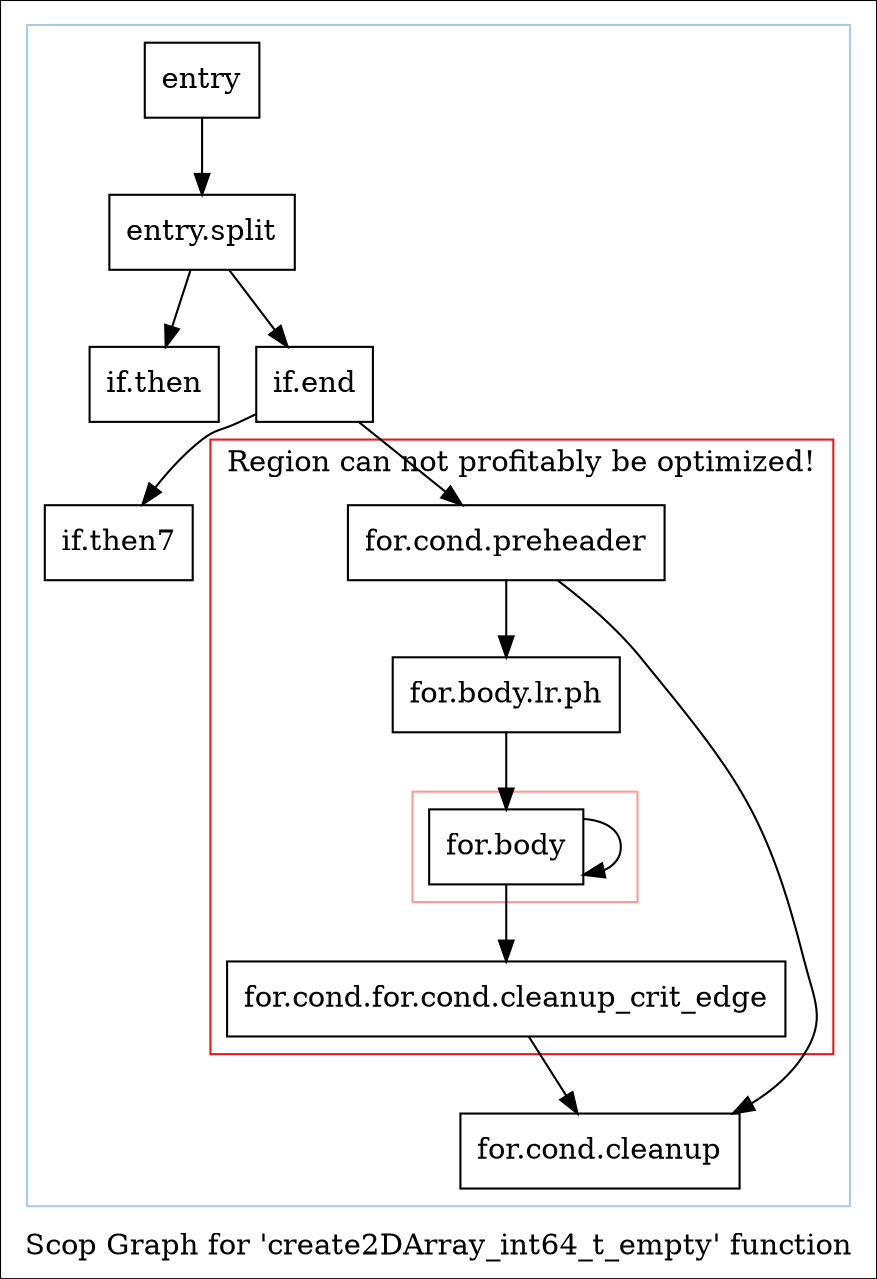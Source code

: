 digraph "Scop Graph for 'create2DArray_int64_t_empty' function" {
	label="Scop Graph for 'create2DArray_int64_t_empty' function";

	Node0xd3c3af0 [shape=record,label="{entry}"];
	Node0xd3c3af0 -> Node0xd3a48d0;
	Node0xd3a48d0 [shape=record,label="{entry.split}"];
	Node0xd3a48d0 -> Node0xd3b0040;
	Node0xd3a48d0 -> Node0xd3d8200;
	Node0xd3b0040 [shape=record,label="{if.then}"];
	Node0xd3d8200 [shape=record,label="{if.end}"];
	Node0xd3d8200 -> Node0xd3a4400;
	Node0xd3d8200 -> Node0xd3d4080;
	Node0xd3a4400 [shape=record,label="{if.then7}"];
	Node0xd3d4080 [shape=record,label="{for.cond.preheader}"];
	Node0xd3d4080 -> Node0xd3ce460;
	Node0xd3d4080 -> Node0xd406610;
	Node0xd3ce460 [shape=record,label="{for.cond.cleanup}"];
	Node0xd406610 [shape=record,label="{for.body.lr.ph}"];
	Node0xd406610 -> Node0xd3d4b30;
	Node0xd3d4b30 [shape=record,label="{for.body}"];
	Node0xd3d4b30 -> Node0xd3d4b30[constraint=false];
	Node0xd3d4b30 -> Node0xd2b0cb0;
	Node0xd2b0cb0 [shape=record,label="{for.cond.for.cond.cleanup_crit_edge}"];
	Node0xd2b0cb0 -> Node0xd3ce460;
	colorscheme = "paired12"
        subgraph cluster_0xd3c7120 {
          label = "";
          style = solid;
          color = 1
          subgraph cluster_0xd3fc660 {
            label = "Region can not profitably be optimized!";
            style = solid;
            color = 6
            subgraph cluster_0xd3c7b70 {
              label = "";
              style = solid;
              color = 5
              Node0xd3d4b30;
            }
            Node0xd3d4080;
            Node0xd406610;
            Node0xd2b0cb0;
          }
          Node0xd3c3af0;
          Node0xd3a48d0;
          Node0xd3b0040;
          Node0xd3d8200;
          Node0xd3a4400;
          Node0xd3ce460;
        }
}
